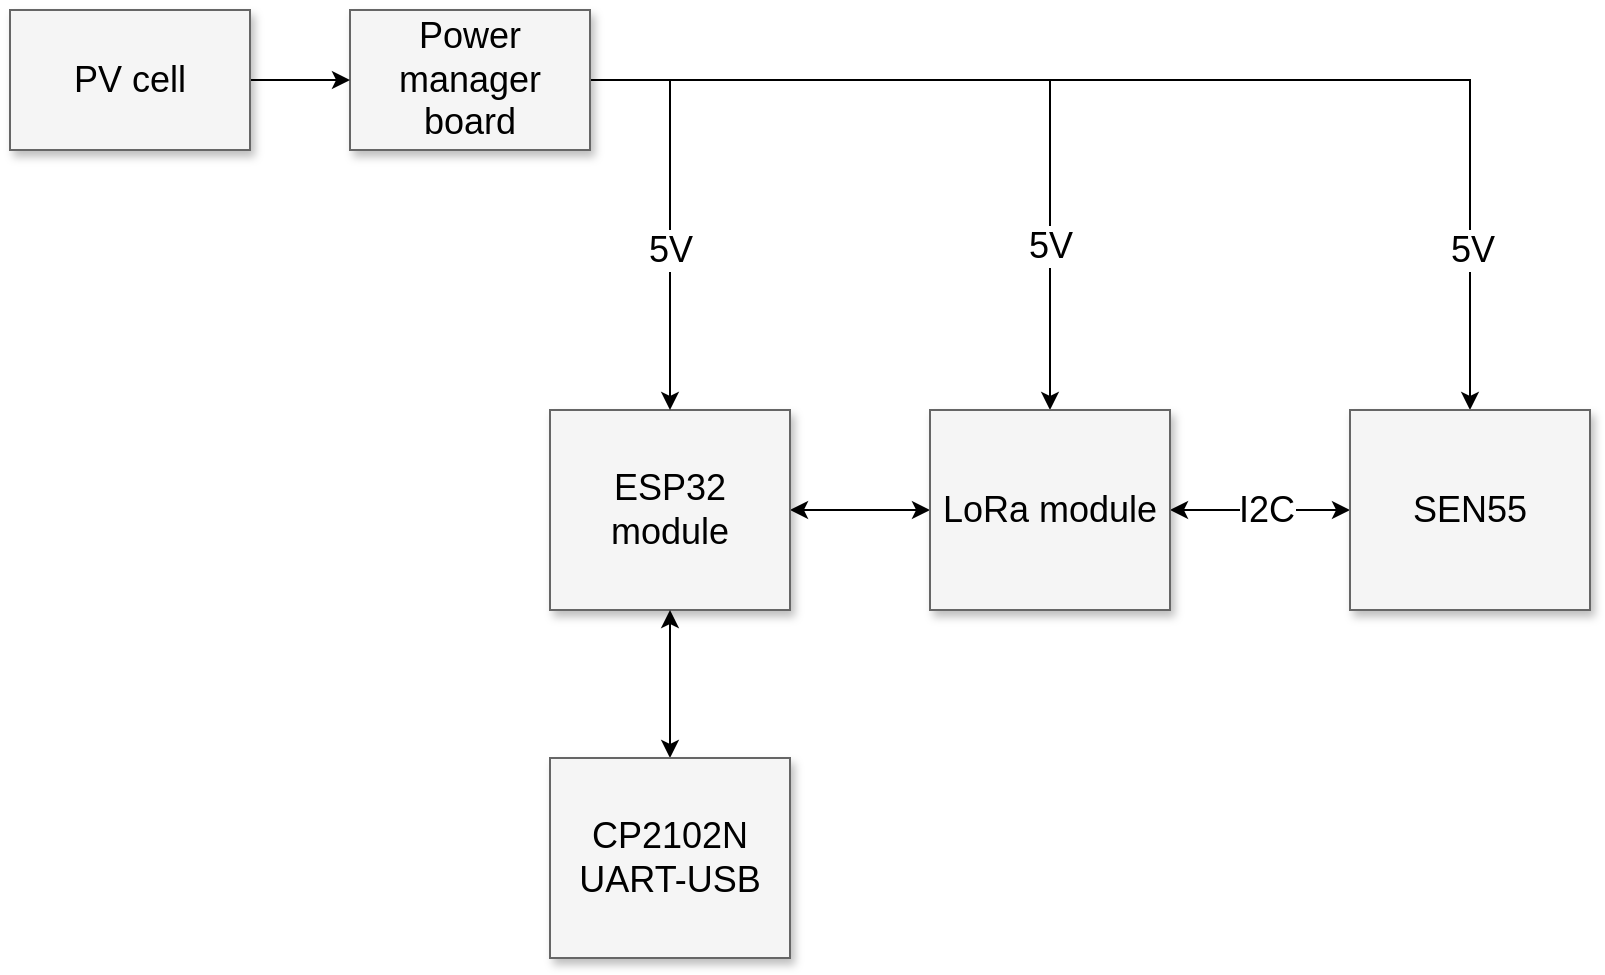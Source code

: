 <mxfile version="21.7.5" type="device">
  <diagram name="Pagina-1" id="fQtvIQy1IttKtHPUSm20">
    <mxGraphModel dx="1105" dy="654" grid="1" gridSize="10" guides="1" tooltips="1" connect="1" arrows="1" fold="1" page="1" pageScale="1" pageWidth="827" pageHeight="1169" math="0" shadow="0">
      <root>
        <mxCell id="0" />
        <mxCell id="1" parent="0" />
        <mxCell id="G0hxotjl89zj5YkqeKat-57" value="" style="edgeStyle=orthogonalEdgeStyle;rounded=0;orthogonalLoop=1;jettySize=auto;html=1;startArrow=classic;startFill=1;" edge="1" parent="1" source="G0hxotjl89zj5YkqeKat-8" target="G0hxotjl89zj5YkqeKat-43">
          <mxGeometry relative="1" as="geometry" />
        </mxCell>
        <mxCell id="G0hxotjl89zj5YkqeKat-8" value="ESP32&lt;br&gt;module" style="whiteSpace=wrap;html=1;shadow=1;fontSize=18;fillColor=#f5f5f5;strokeColor=#666666;" vertex="1" parent="1">
          <mxGeometry x="290" y="290" width="120" height="100" as="geometry" />
        </mxCell>
        <mxCell id="G0hxotjl89zj5YkqeKat-23" value="" style="endArrow=classic;startArrow=classic;html=1;rounded=0;entryX=0;entryY=0.5;entryDx=0;entryDy=0;exitX=1;exitY=0.5;exitDx=0;exitDy=0;" edge="1" parent="1" source="G0hxotjl89zj5YkqeKat-43">
          <mxGeometry width="50" height="50" relative="1" as="geometry">
            <mxPoint x="634.07" y="334.55" as="sourcePoint" />
            <mxPoint x="690" y="340" as="targetPoint" />
          </mxGeometry>
        </mxCell>
        <mxCell id="G0hxotjl89zj5YkqeKat-24" value="I2C" style="edgeLabel;html=1;align=center;verticalAlign=middle;resizable=0;points=[];fontSize=18;" vertex="1" connectable="0" parent="G0hxotjl89zj5YkqeKat-23">
          <mxGeometry x="-0.214" y="4" relative="1" as="geometry">
            <mxPoint x="12" y="4" as="offset" />
          </mxGeometry>
        </mxCell>
        <mxCell id="G0hxotjl89zj5YkqeKat-38" style="edgeStyle=orthogonalEdgeStyle;rounded=0;orthogonalLoop=1;jettySize=auto;html=1;entryX=0.5;entryY=0;entryDx=0;entryDy=0;" edge="1" parent="1" source="G0hxotjl89zj5YkqeKat-35" target="G0hxotjl89zj5YkqeKat-8">
          <mxGeometry relative="1" as="geometry">
            <mxPoint x="445" y="260" as="targetPoint" />
            <Array as="points">
              <mxPoint x="350" y="280" />
              <mxPoint x="350" y="280" />
            </Array>
          </mxGeometry>
        </mxCell>
        <mxCell id="G0hxotjl89zj5YkqeKat-39" style="edgeStyle=orthogonalEdgeStyle;rounded=0;orthogonalLoop=1;jettySize=auto;html=1;entryX=0.5;entryY=0;entryDx=0;entryDy=0;" edge="1" parent="1" source="G0hxotjl89zj5YkqeKat-35" target="G0hxotjl89zj5YkqeKat-65">
          <mxGeometry relative="1" as="geometry">
            <mxPoint x="750" y="310" as="targetPoint" />
          </mxGeometry>
        </mxCell>
        <mxCell id="G0hxotjl89zj5YkqeKat-40" value="&lt;font style=&quot;font-size: 18px;&quot;&gt;5V&lt;/font&gt;" style="edgeLabel;html=1;align=center;verticalAlign=middle;resizable=0;points=[];rotation=0;" vertex="1" connectable="0" parent="G0hxotjl89zj5YkqeKat-39">
          <mxGeometry x="-0.313" y="-1" relative="1" as="geometry">
            <mxPoint x="-168" y="84" as="offset" />
          </mxGeometry>
        </mxCell>
        <mxCell id="G0hxotjl89zj5YkqeKat-64" value="&lt;font style=&quot;font-size: 18px;&quot;&gt;5V&lt;/font&gt;" style="edgeLabel;html=1;align=center;verticalAlign=middle;resizable=0;points=[];" vertex="1" connectable="0" parent="G0hxotjl89zj5YkqeKat-39">
          <mxGeometry x="0.592" y="1" relative="1" as="geometry">
            <mxPoint y="43" as="offset" />
          </mxGeometry>
        </mxCell>
        <mxCell id="G0hxotjl89zj5YkqeKat-62" style="edgeStyle=orthogonalEdgeStyle;rounded=0;orthogonalLoop=1;jettySize=auto;html=1;entryX=0.5;entryY=0;entryDx=0;entryDy=0;" edge="1" parent="1" source="G0hxotjl89zj5YkqeKat-35" target="G0hxotjl89zj5YkqeKat-43">
          <mxGeometry relative="1" as="geometry" />
        </mxCell>
        <mxCell id="G0hxotjl89zj5YkqeKat-63" value="&lt;font style=&quot;font-size: 18px;&quot;&gt;5V&lt;/font&gt;" style="edgeLabel;html=1;align=center;verticalAlign=middle;resizable=0;points=[];" vertex="1" connectable="0" parent="G0hxotjl89zj5YkqeKat-62">
          <mxGeometry x="0.471" y="-1" relative="1" as="geometry">
            <mxPoint x="1" y="22" as="offset" />
          </mxGeometry>
        </mxCell>
        <mxCell id="G0hxotjl89zj5YkqeKat-35" value="&lt;span&gt;Power manager board&lt;/span&gt;" style="whiteSpace=wrap;html=1;shadow=1;fontSize=18;fillColor=#f5f5f5;strokeColor=#666666;" vertex="1" parent="1">
          <mxGeometry x="190" y="90" width="120" height="70" as="geometry" />
        </mxCell>
        <mxCell id="G0hxotjl89zj5YkqeKat-37" value="" style="edgeStyle=orthogonalEdgeStyle;rounded=0;orthogonalLoop=1;jettySize=auto;html=1;" edge="1" parent="1" source="G0hxotjl89zj5YkqeKat-36" target="G0hxotjl89zj5YkqeKat-35">
          <mxGeometry relative="1" as="geometry" />
        </mxCell>
        <mxCell id="G0hxotjl89zj5YkqeKat-36" value="&lt;span&gt;PV cell&lt;/span&gt;" style="whiteSpace=wrap;html=1;shadow=1;fontSize=18;fillColor=#f5f5f5;strokeColor=#666666;" vertex="1" parent="1">
          <mxGeometry x="20" y="90" width="120" height="70" as="geometry" />
        </mxCell>
        <mxCell id="G0hxotjl89zj5YkqeKat-43" value="LoRa module" style="whiteSpace=wrap;html=1;shadow=1;fontSize=18;fillColor=#f5f5f5;strokeColor=#666666;" vertex="1" parent="1">
          <mxGeometry x="480" y="290" width="120" height="100" as="geometry" />
        </mxCell>
        <mxCell id="G0hxotjl89zj5YkqeKat-58" value="" style="edgeStyle=orthogonalEdgeStyle;rounded=0;orthogonalLoop=1;jettySize=auto;html=1;startArrow=classic;startFill=1;" edge="1" parent="1" source="G0hxotjl89zj5YkqeKat-53" target="G0hxotjl89zj5YkqeKat-8">
          <mxGeometry relative="1" as="geometry" />
        </mxCell>
        <mxCell id="G0hxotjl89zj5YkqeKat-53" value="CP2102N&lt;br&gt;UART-USB" style="whiteSpace=wrap;html=1;shadow=1;fontSize=18;fillColor=#f5f5f5;strokeColor=#666666;" vertex="1" parent="1">
          <mxGeometry x="290" y="464" width="120" height="100" as="geometry" />
        </mxCell>
        <mxCell id="G0hxotjl89zj5YkqeKat-65" value="SEN55" style="whiteSpace=wrap;html=1;shadow=1;fontSize=18;fillColor=#f5f5f5;strokeColor=#666666;" vertex="1" parent="1">
          <mxGeometry x="690" y="290" width="120" height="100" as="geometry" />
        </mxCell>
      </root>
    </mxGraphModel>
  </diagram>
</mxfile>
